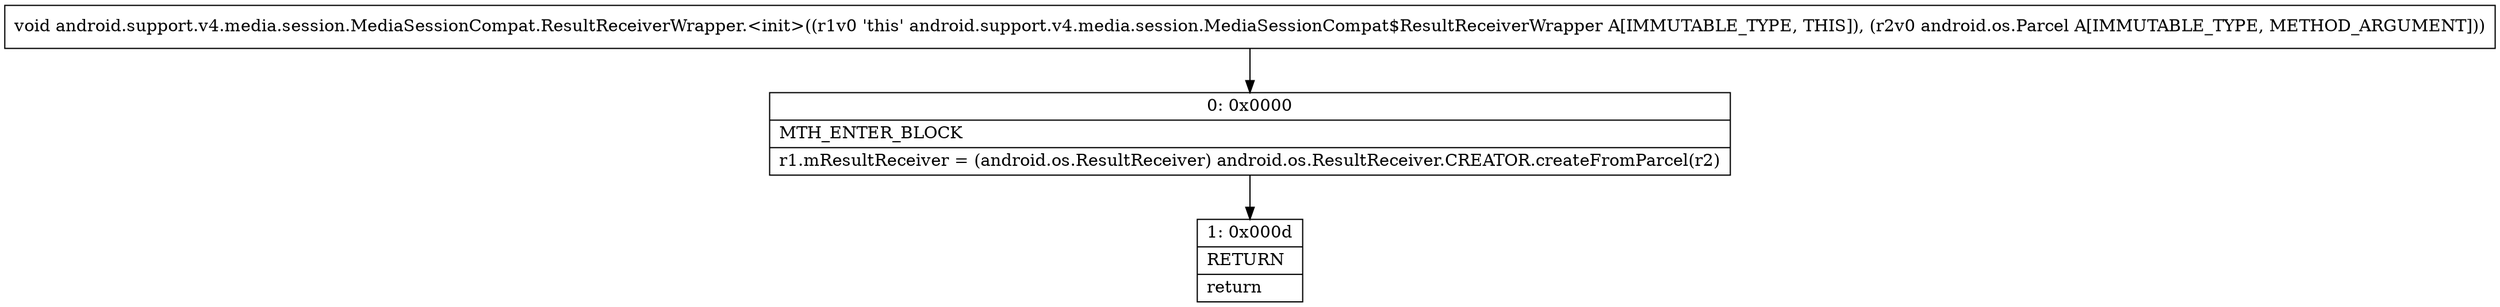 digraph "CFG forandroid.support.v4.media.session.MediaSessionCompat.ResultReceiverWrapper.\<init\>(Landroid\/os\/Parcel;)V" {
Node_0 [shape=record,label="{0\:\ 0x0000|MTH_ENTER_BLOCK\l|r1.mResultReceiver = (android.os.ResultReceiver) android.os.ResultReceiver.CREATOR.createFromParcel(r2)\l}"];
Node_1 [shape=record,label="{1\:\ 0x000d|RETURN\l|return\l}"];
MethodNode[shape=record,label="{void android.support.v4.media.session.MediaSessionCompat.ResultReceiverWrapper.\<init\>((r1v0 'this' android.support.v4.media.session.MediaSessionCompat$ResultReceiverWrapper A[IMMUTABLE_TYPE, THIS]), (r2v0 android.os.Parcel A[IMMUTABLE_TYPE, METHOD_ARGUMENT])) }"];
MethodNode -> Node_0;
Node_0 -> Node_1;
}

